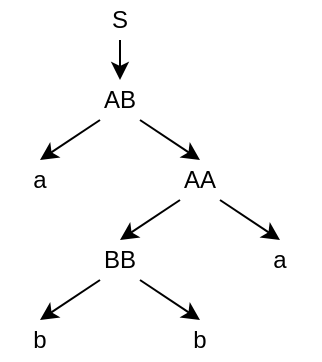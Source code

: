 <mxfile version="22.1.7" type="device">
  <diagram name="Seite-1" id="IeLTzzBV_pTacFv2nr7N">
    <mxGraphModel dx="655" dy="345" grid="1" gridSize="10" guides="1" tooltips="1" connect="1" arrows="1" fold="1" page="1" pageScale="1" pageWidth="827" pageHeight="1169" math="0" shadow="0">
      <root>
        <mxCell id="0" />
        <mxCell id="1" parent="0" />
        <mxCell id="-IO6qBfqjbs3GCGzv_AH-1" value="S" style="text;html=1;strokeColor=none;fillColor=none;align=center;verticalAlign=middle;whiteSpace=wrap;rounded=0;" vertex="1" parent="1">
          <mxGeometry x="360" y="170" width="40" height="20" as="geometry" />
        </mxCell>
        <mxCell id="-IO6qBfqjbs3GCGzv_AH-4" value="AB" style="text;html=1;strokeColor=none;fillColor=none;align=center;verticalAlign=middle;whiteSpace=wrap;rounded=0;" vertex="1" parent="1">
          <mxGeometry x="360" y="210" width="40" height="20" as="geometry" />
        </mxCell>
        <mxCell id="-IO6qBfqjbs3GCGzv_AH-7" value="AA" style="text;html=1;strokeColor=none;fillColor=none;align=center;verticalAlign=middle;whiteSpace=wrap;rounded=0;" vertex="1" parent="1">
          <mxGeometry x="400" y="250" width="40" height="20" as="geometry" />
        </mxCell>
        <mxCell id="-IO6qBfqjbs3GCGzv_AH-8" value="a" style="text;html=1;strokeColor=none;fillColor=none;align=center;verticalAlign=middle;whiteSpace=wrap;rounded=0;" vertex="1" parent="1">
          <mxGeometry x="320" y="250" width="40" height="20" as="geometry" />
        </mxCell>
        <mxCell id="-IO6qBfqjbs3GCGzv_AH-9" value="" style="endArrow=classic;html=1;rounded=0;entryX=0.5;entryY=0;entryDx=0;entryDy=0;exitX=0.25;exitY=1;exitDx=0;exitDy=0;" edge="1" parent="1" source="-IO6qBfqjbs3GCGzv_AH-4" target="-IO6qBfqjbs3GCGzv_AH-8">
          <mxGeometry width="50" height="50" relative="1" as="geometry">
            <mxPoint x="380" y="250" as="sourcePoint" />
            <mxPoint x="420" y="230" as="targetPoint" />
          </mxGeometry>
        </mxCell>
        <mxCell id="-IO6qBfqjbs3GCGzv_AH-10" value="" style="endArrow=classic;html=1;rounded=0;exitX=0.75;exitY=1;exitDx=0;exitDy=0;entryX=0.5;entryY=0;entryDx=0;entryDy=0;" edge="1" parent="1" source="-IO6qBfqjbs3GCGzv_AH-4" target="-IO6qBfqjbs3GCGzv_AH-7">
          <mxGeometry width="50" height="50" relative="1" as="geometry">
            <mxPoint x="380" y="240" as="sourcePoint" />
            <mxPoint x="350" y="260" as="targetPoint" />
          </mxGeometry>
        </mxCell>
        <mxCell id="-IO6qBfqjbs3GCGzv_AH-11" value="BB" style="text;html=1;strokeColor=none;fillColor=none;align=center;verticalAlign=middle;whiteSpace=wrap;rounded=0;" vertex="1" parent="1">
          <mxGeometry x="360" y="290" width="40" height="20" as="geometry" />
        </mxCell>
        <mxCell id="-IO6qBfqjbs3GCGzv_AH-12" value="a" style="text;html=1;strokeColor=none;fillColor=none;align=center;verticalAlign=middle;whiteSpace=wrap;rounded=0;" vertex="1" parent="1">
          <mxGeometry x="440" y="290" width="40" height="20" as="geometry" />
        </mxCell>
        <mxCell id="-IO6qBfqjbs3GCGzv_AH-13" value="" style="endArrow=classic;html=1;rounded=0;exitX=0.75;exitY=1;exitDx=0;exitDy=0;entryX=0.5;entryY=0;entryDx=0;entryDy=0;" edge="1" parent="1" source="-IO6qBfqjbs3GCGzv_AH-7" target="-IO6qBfqjbs3GCGzv_AH-12">
          <mxGeometry width="50" height="50" relative="1" as="geometry">
            <mxPoint x="330" y="310" as="sourcePoint" />
            <mxPoint x="380" y="260" as="targetPoint" />
          </mxGeometry>
        </mxCell>
        <mxCell id="-IO6qBfqjbs3GCGzv_AH-14" value="b" style="text;html=1;strokeColor=none;fillColor=none;align=center;verticalAlign=middle;whiteSpace=wrap;rounded=0;" vertex="1" parent="1">
          <mxGeometry x="400" y="330" width="40" height="20" as="geometry" />
        </mxCell>
        <mxCell id="-IO6qBfqjbs3GCGzv_AH-15" value="b" style="text;html=1;strokeColor=none;fillColor=none;align=center;verticalAlign=middle;whiteSpace=wrap;rounded=0;" vertex="1" parent="1">
          <mxGeometry x="320" y="330" width="40" height="20" as="geometry" />
        </mxCell>
        <mxCell id="-IO6qBfqjbs3GCGzv_AH-16" value="" style="endArrow=classic;html=1;rounded=0;exitX=0.25;exitY=1;exitDx=0;exitDy=0;entryX=0.5;entryY=0;entryDx=0;entryDy=0;" edge="1" parent="1" source="-IO6qBfqjbs3GCGzv_AH-7" target="-IO6qBfqjbs3GCGzv_AH-11">
          <mxGeometry width="50" height="50" relative="1" as="geometry">
            <mxPoint x="440" y="280" as="sourcePoint" />
            <mxPoint x="470" y="300" as="targetPoint" />
          </mxGeometry>
        </mxCell>
        <mxCell id="-IO6qBfqjbs3GCGzv_AH-17" value="" style="endArrow=classic;html=1;rounded=0;entryX=0.5;entryY=0;entryDx=0;entryDy=0;exitX=0.75;exitY=1;exitDx=0;exitDy=0;" edge="1" parent="1" source="-IO6qBfqjbs3GCGzv_AH-11" target="-IO6qBfqjbs3GCGzv_AH-14">
          <mxGeometry width="50" height="50" relative="1" as="geometry">
            <mxPoint x="340" y="330" as="sourcePoint" />
            <mxPoint x="390" y="280" as="targetPoint" />
          </mxGeometry>
        </mxCell>
        <mxCell id="-IO6qBfqjbs3GCGzv_AH-18" value="" style="endArrow=classic;html=1;rounded=0;exitX=0.25;exitY=1;exitDx=0;exitDy=0;entryX=0.5;entryY=0;entryDx=0;entryDy=0;" edge="1" parent="1" source="-IO6qBfqjbs3GCGzv_AH-11" target="-IO6qBfqjbs3GCGzv_AH-15">
          <mxGeometry width="50" height="50" relative="1" as="geometry">
            <mxPoint x="340" y="340" as="sourcePoint" />
            <mxPoint x="380" y="360" as="targetPoint" />
          </mxGeometry>
        </mxCell>
        <mxCell id="-IO6qBfqjbs3GCGzv_AH-19" value="" style="endArrow=classic;html=1;rounded=0;exitX=0.5;exitY=1;exitDx=0;exitDy=0;entryX=0.5;entryY=0;entryDx=0;entryDy=0;" edge="1" parent="1" source="-IO6qBfqjbs3GCGzv_AH-1" target="-IO6qBfqjbs3GCGzv_AH-4">
          <mxGeometry width="50" height="50" relative="1" as="geometry">
            <mxPoint x="320" y="290" as="sourcePoint" />
            <mxPoint x="370" y="240" as="targetPoint" />
          </mxGeometry>
        </mxCell>
      </root>
    </mxGraphModel>
  </diagram>
</mxfile>
